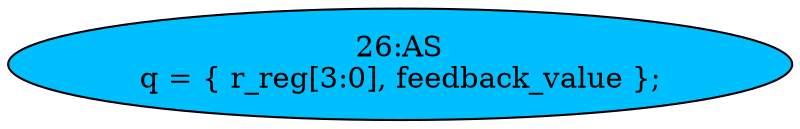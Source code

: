 strict digraph "" {
	node [label="\N"];
	"26:AS"	[ast="<pyverilog.vparser.ast.Assign object at 0x7fecb8515c10>",
		def_var="['q']",
		fillcolor=deepskyblue,
		label="26:AS
q = { r_reg[3:0], feedback_value };",
		statements="[]",
		style=filled,
		typ=Assign,
		use_var="['r_reg', 'feedback_value']"];
}
